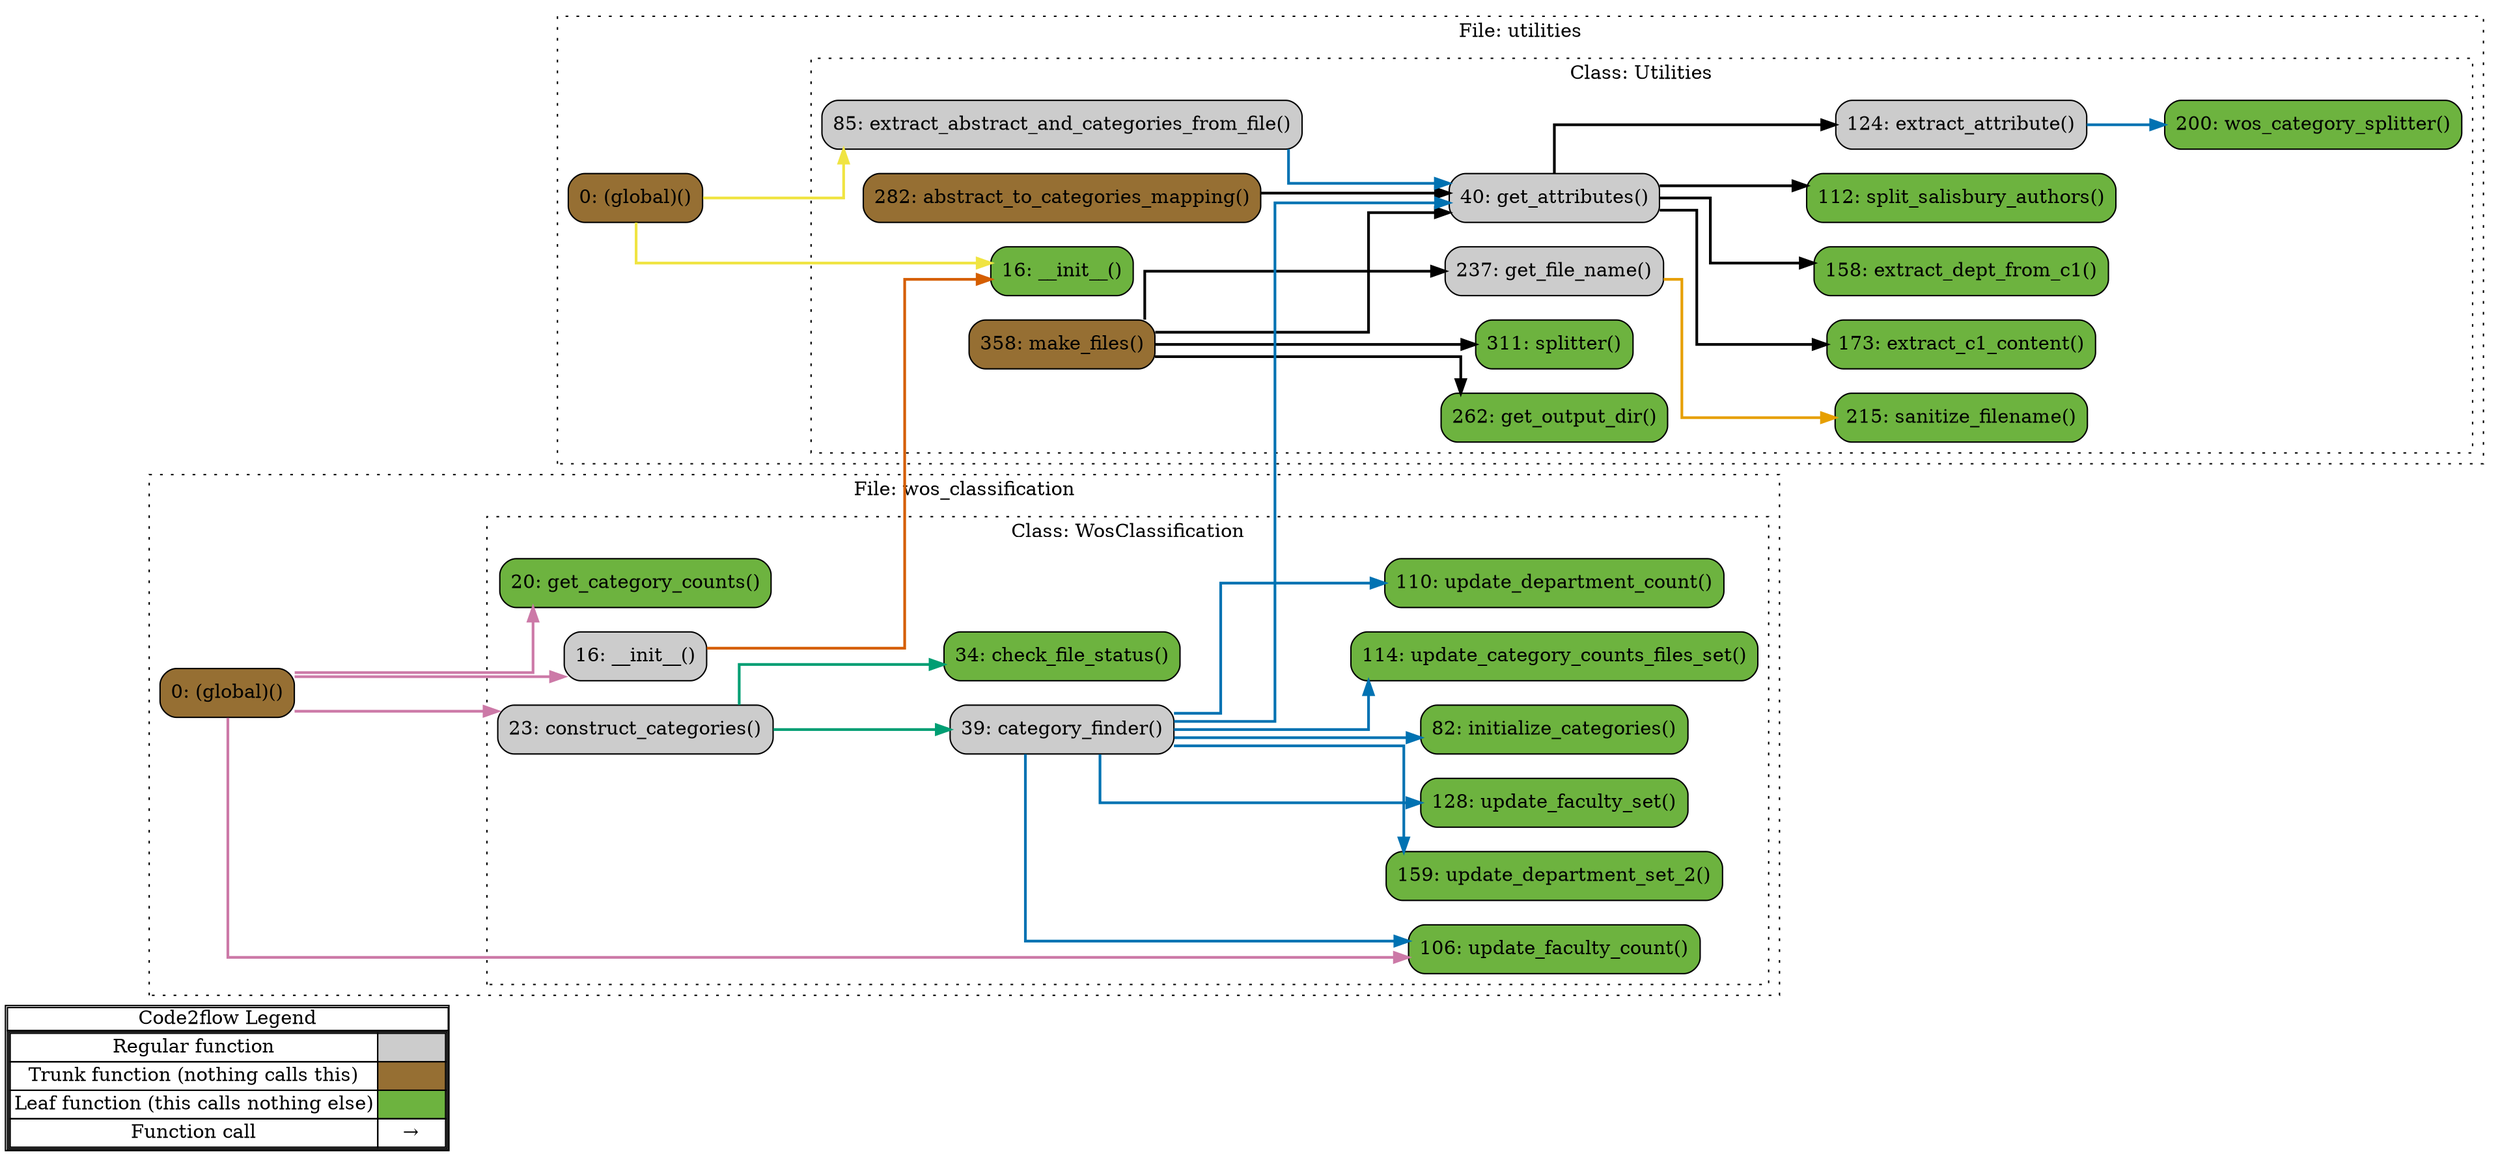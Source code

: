 digraph G {
concentrate=true;
splines="ortho";
rankdir="LR";
subgraph legend{
    rank = min;
    label = "legend";
    Legend [shape=none, margin=0, label = <
        <table cellspacing="0" cellpadding="0" border="1"><tr><td>Code2flow Legend</td></tr><tr><td>
        <table cellspacing="0">
        <tr><td>Regular function</td><td width="50px" bgcolor='#cccccc'></td></tr>
        <tr><td>Trunk function (nothing calls this)</td><td bgcolor='#966F33'></td></tr>
        <tr><td>Leaf function (this calls nothing else)</td><td bgcolor='#6db33f'></td></tr>
        <tr><td>Function call</td><td><font color='black'>&#8594;</font></td></tr>
        </table></td></tr></table>
        >];
}node_5949a86c [label="0: (global)()" name="utilities::(global)" shape="rect" style="rounded,filled" fillcolor="#966F33" ];
node_42b1990e [label="16: __init__()" name="utilities::Utilities.__init__" shape="rect" style="rounded,filled" fillcolor="#6db33f" ];
node_f534fb70 [label="282: abstract_to_categories_mapping()" name="utilities::Utilities.abstract_to_categories_mapping" shape="rect" style="rounded,filled" fillcolor="#966F33" ];
node_c95fcf55 [label="85: extract_abstract_and_categories_from_file()" name="utilities::Utilities.extract_abstract_and_categories_from_file" shape="rect" style="rounded,filled" fillcolor="#cccccc" ];
node_b916cafd [label="124: extract_attribute()" name="utilities::Utilities.extract_attribute" shape="rect" style="rounded,filled" fillcolor="#cccccc" ];
node_bcd2d8dd [label="173: extract_c1_content()" name="utilities::Utilities.extract_c1_content" shape="rect" style="rounded,filled" fillcolor="#6db33f" ];
node_eb4793ff [label="158: extract_dept_from_c1()" name="utilities::Utilities.extract_dept_from_c1" shape="rect" style="rounded,filled" fillcolor="#6db33f" ];
node_0f7edea8 [label="40: get_attributes()" name="utilities::Utilities.get_attributes" shape="rect" style="rounded,filled" fillcolor="#cccccc" ];
node_3eacb291 [label="237: get_file_name()" name="utilities::Utilities.get_file_name" shape="rect" style="rounded,filled" fillcolor="#cccccc" ];
node_a39cd6d8 [label="262: get_output_dir()" name="utilities::Utilities.get_output_dir" shape="rect" style="rounded,filled" fillcolor="#6db33f" ];
node_801b6028 [label="358: make_files()" name="utilities::Utilities.make_files" shape="rect" style="rounded,filled" fillcolor="#966F33" ];
node_a3414a0f [label="215: sanitize_filename()" name="utilities::Utilities.sanitize_filename" shape="rect" style="rounded,filled" fillcolor="#6db33f" ];
node_58af6d52 [label="112: split_salisbury_authors()" name="utilities::Utilities.split_salisbury_authors" shape="rect" style="rounded,filled" fillcolor="#6db33f" ];
node_6bf09db6 [label="311: splitter()" name="utilities::Utilities.splitter" shape="rect" style="rounded,filled" fillcolor="#6db33f" ];
node_97afef99 [label="200: wos_category_splitter()" name="utilities::Utilities.wos_category_splitter" shape="rect" style="rounded,filled" fillcolor="#6db33f" ];
node_5fac250f [label="0: (global)()" name="wos_classification::(global)" shape="rect" style="rounded,filled" fillcolor="#966F33" ];
node_d66bf0fe [label="16: __init__()" name="wos_classification::WosClassification.__init__" shape="rect" style="rounded,filled" fillcolor="#cccccc" ];
node_194f0bd5 [label="39: category_finder()" name="wos_classification::WosClassification.category_finder" shape="rect" style="rounded,filled" fillcolor="#cccccc" ];
node_d1cc1154 [label="34: check_file_status()" name="wos_classification::WosClassification.check_file_status" shape="rect" style="rounded,filled" fillcolor="#6db33f" ];
node_c0cf3b43 [label="23: construct_categories()" name="wos_classification::WosClassification.construct_categories" shape="rect" style="rounded,filled" fillcolor="#cccccc" ];
node_2106f9cc [label="20: get_category_counts()" name="wos_classification::WosClassification.get_category_counts" shape="rect" style="rounded,filled" fillcolor="#6db33f" ];
node_5fe854d9 [label="82: initialize_categories()" name="wos_classification::WosClassification.initialize_categories" shape="rect" style="rounded,filled" fillcolor="#6db33f" ];
node_40253dd6 [label="114: update_category_counts_files_set()" name="wos_classification::WosClassification.update_category_counts_files_set" shape="rect" style="rounded,filled" fillcolor="#6db33f" ];
node_8991b0fa [label="110: update_department_count()" name="wos_classification::WosClassification.update_department_count" shape="rect" style="rounded,filled" fillcolor="#6db33f" ];
node_bf9d9cb7 [label="159: update_department_set_2()" name="wos_classification::WosClassification.update_department_set_2" shape="rect" style="rounded,filled" fillcolor="#6db33f" ];
node_f9ce713e [label="106: update_faculty_count()" name="wos_classification::WosClassification.update_faculty_count" shape="rect" style="rounded,filled" fillcolor="#6db33f" ];
node_29a799c1 [label="128: update_faculty_set()" name="wos_classification::WosClassification.update_faculty_set" shape="rect" style="rounded,filled" fillcolor="#6db33f" ];
node_5949a86c -> node_42b1990e [color="#F0E442" penwidth="2"];
node_5949a86c -> node_c95fcf55 [color="#F0E442" penwidth="2"];
node_f534fb70 -> node_0f7edea8 [color="#000000" penwidth="2"];
node_c95fcf55 -> node_0f7edea8 [color="#0072B2" penwidth="2"];
node_b916cafd -> node_97afef99 [color="#0072B2" penwidth="2"];
node_0f7edea8 -> node_b916cafd [color="#000000" penwidth="2"];
node_0f7edea8 -> node_bcd2d8dd [color="#000000" penwidth="2"];
node_0f7edea8 -> node_eb4793ff [color="#000000" penwidth="2"];
node_0f7edea8 -> node_58af6d52 [color="#000000" penwidth="2"];
node_3eacb291 -> node_a3414a0f [color="#E69F00" penwidth="2"];
node_3eacb291 -> node_a3414a0f [color="#E69F00" penwidth="2"];
node_801b6028 -> node_0f7edea8 [color="#000000" penwidth="2"];
node_801b6028 -> node_3eacb291 [color="#000000" penwidth="2"];
node_801b6028 -> node_a39cd6d8 [color="#000000" penwidth="2"];
node_801b6028 -> node_6bf09db6 [color="#000000" penwidth="2"];
node_5fac250f -> node_d66bf0fe [color="#CC79A7" penwidth="2"];
node_5fac250f -> node_c0cf3b43 [color="#CC79A7" penwidth="2"];
node_5fac250f -> node_2106f9cc [color="#CC79A7" penwidth="2"];
node_5fac250f -> node_f9ce713e [color="#CC79A7" penwidth="2"];
node_d66bf0fe -> node_42b1990e [color="#D55E00" penwidth="2"];
node_194f0bd5 -> node_0f7edea8 [color="#0072B2" penwidth="2"];
node_194f0bd5 -> node_5fe854d9 [color="#0072B2" penwidth="2"];
node_194f0bd5 -> node_40253dd6 [color="#0072B2" penwidth="2"];
node_194f0bd5 -> node_8991b0fa [color="#0072B2" penwidth="2"];
node_194f0bd5 -> node_bf9d9cb7 [color="#0072B2" penwidth="2"];
node_194f0bd5 -> node_f9ce713e [color="#0072B2" penwidth="2"];
node_194f0bd5 -> node_29a799c1 [color="#0072B2" penwidth="2"];
node_c0cf3b43 -> node_194f0bd5 [color="#009E73" penwidth="2"];
node_c0cf3b43 -> node_d1cc1154 [color="#009E73" penwidth="2"];
subgraph cluster_24c41c66 {
    node_5949a86c;
    label="File: utilities";
    name="utilities";
    style="filled";
    graph[style=dotted];
    subgraph cluster_68b37994 {
        node_42b1990e node_0f7edea8 node_c95fcf55 node_58af6d52 node_b916cafd node_eb4793ff node_bcd2d8dd node_97afef99 node_a3414a0f node_3eacb291 node_a39cd6d8 node_f534fb70 node_6bf09db6 node_801b6028;
        label="Class: Utilities";
        name="Utilities";
        style="filled";
        graph[style=dotted];
    };
};
subgraph cluster_e9cb5dee {
    node_5fac250f;
    label="File: wos_classification";
    name="wos_classification";
    style="filled";
    graph[style=dotted];
    subgraph cluster_225a45a9 {
        node_d66bf0fe node_2106f9cc node_c0cf3b43 node_d1cc1154 node_194f0bd5 node_5fe854d9 node_f9ce713e node_8991b0fa node_40253dd6 node_29a799c1 node_bf9d9cb7;
        label="Class: WosClassification";
        name="WosClassification";
        style="filled";
        graph[style=dotted];
    };
};
}
